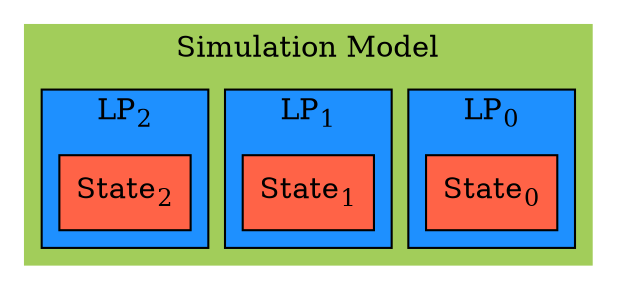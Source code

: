 digraph pdes {

    node [shape = record];

    subgraph cluster_model {

        subgraph cluster_lp0 {
            state0 [label = <State<sub>0</sub>>, style = filled, fillcolor = tomato];
            label = <LP<sub>0</sub>>;
            style = filled;
            fillcolor = dodgerblue;
        }

        subgraph cluster_lp1 {
            state1 [label = <State<sub>1</sub>>, style = filled, fillcolor = tomato];
            label = <LP<sub>1</sub>>;
            style = filled;
            fillcolor = dodgerblue;
        }

        subgraph cluster_lp2 {
            state2 [label = <State<sub>2</sub>>, style = filled, fillcolor = tomato];
            label = <LP<sub>2</sub>>;
            style = filled;
            fillcolor = dodgerblue;
        }

        label = "Simulation Model";
        style = filled;
        color = darkolivegreen3;

    }

}
